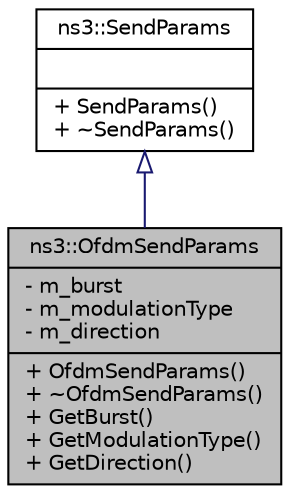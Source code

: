 digraph "ns3::OfdmSendParams"
{
  edge [fontname="Helvetica",fontsize="10",labelfontname="Helvetica",labelfontsize="10"];
  node [fontname="Helvetica",fontsize="10",shape=record];
  Node1 [label="{ns3::OfdmSendParams\n|- m_burst\l- m_modulationType\l- m_direction\l|+ OfdmSendParams()\l+ ~OfdmSendParams()\l+ GetBurst()\l+ GetModulationType()\l+ GetDirection()\l}",height=0.2,width=0.4,color="black", fillcolor="grey75", style="filled", fontcolor="black"];
  Node2 -> Node1 [dir="back",color="midnightblue",fontsize="10",style="solid",arrowtail="onormal"];
  Node2 [label="{ns3::SendParams\n||+ SendParams()\l+ ~SendParams()\l}",height=0.2,width=0.4,color="black", fillcolor="white", style="filled",URL="$d7/d12/classns3_1_1SendParams.html",tooltip="The SendParams class defines the parameters with which Send() function of a particular PHY is called..."];
}
